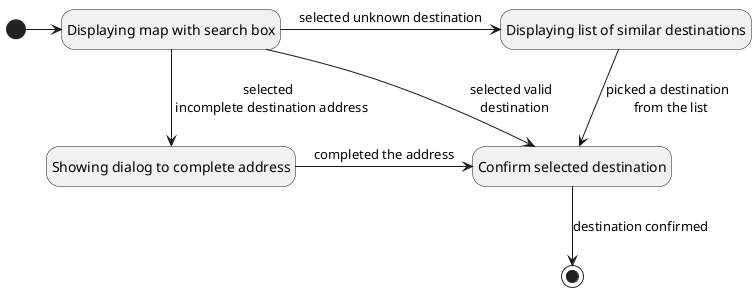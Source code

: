 @startuml uml-state-machine-uc-004
hide empty description
state "Displaying map with search box" as Map
state "Confirm selected destination" as Confirm
state "Showing dialog to complete address" as Incomplete
state "Displaying list of similar destinations" as Unknown

[*] -r-> Map
Map -d-> Confirm : selected valid \n destination
Confirm -d-> [*] : destination confirmed
Map -r-> Unknown : selected unknown destination
Unknown -d-> Confirm : picked a destination \n from the list
Map -d-> Incomplete : selected \n incomplete destination address
Incomplete -r-> Confirm : completed the address
@enduml